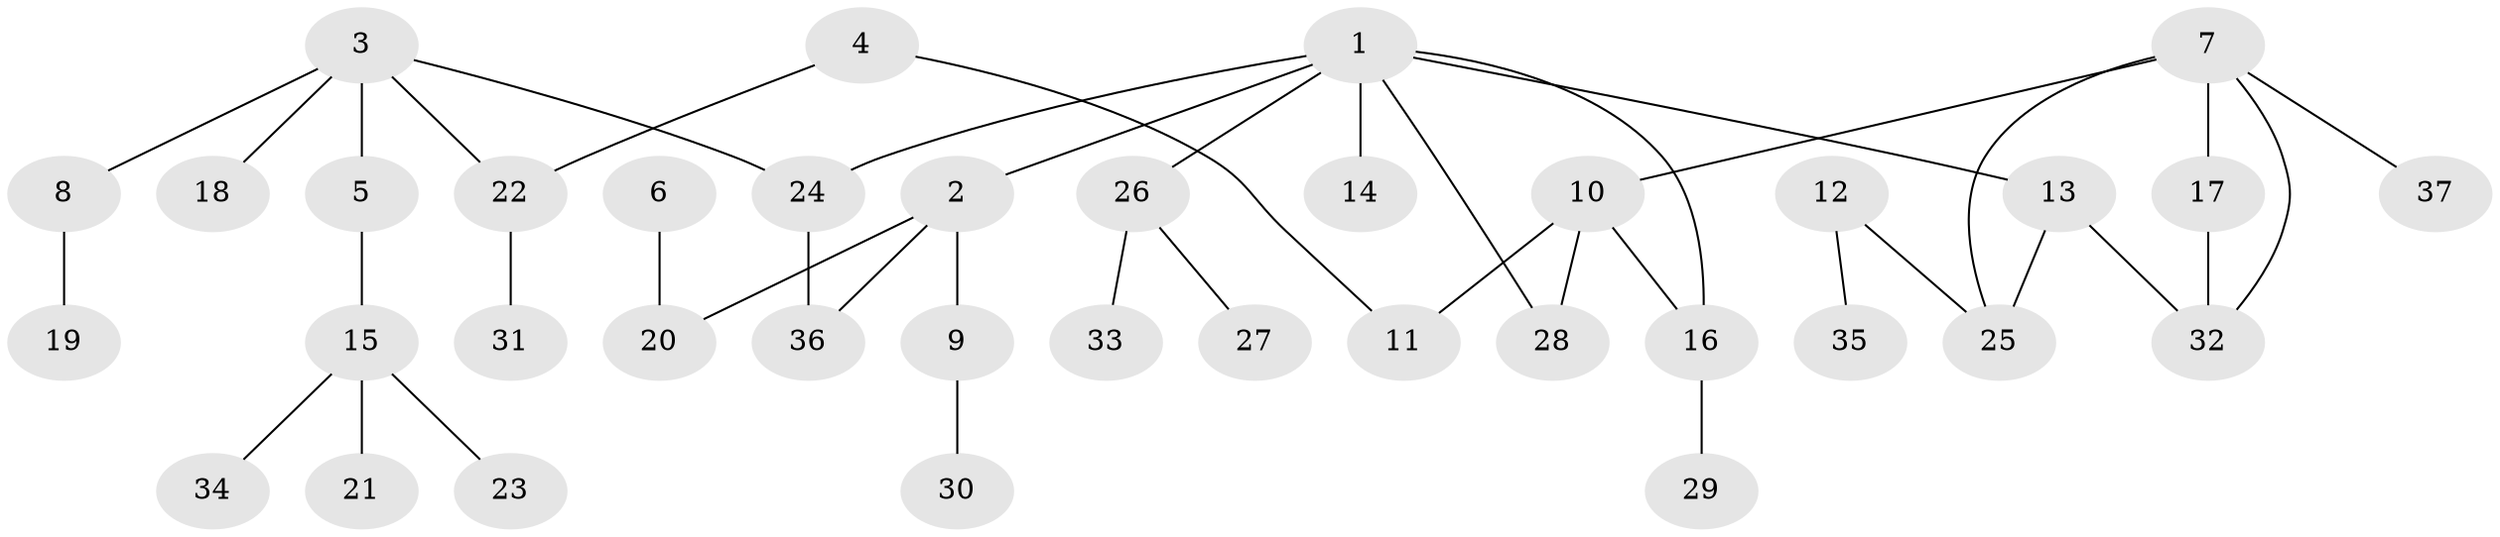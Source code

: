 // original degree distribution, {3: 0.0821917808219178, 7: 0.0136986301369863, 5: 0.0821917808219178, 4: 0.0958904109589041, 1: 0.4520547945205479, 2: 0.273972602739726}
// Generated by graph-tools (version 1.1) at 2025/00/03/09/25 03:00:58]
// undirected, 37 vertices, 42 edges
graph export_dot {
graph [start="1"]
  node [color=gray90,style=filled];
  1;
  2;
  3;
  4;
  5;
  6;
  7;
  8;
  9;
  10;
  11;
  12;
  13;
  14;
  15;
  16;
  17;
  18;
  19;
  20;
  21;
  22;
  23;
  24;
  25;
  26;
  27;
  28;
  29;
  30;
  31;
  32;
  33;
  34;
  35;
  36;
  37;
  1 -- 2 [weight=1.0];
  1 -- 13 [weight=1.0];
  1 -- 14 [weight=1.0];
  1 -- 16 [weight=1.0];
  1 -- 24 [weight=1.0];
  1 -- 26 [weight=1.0];
  1 -- 28 [weight=1.0];
  2 -- 9 [weight=1.0];
  2 -- 20 [weight=1.0];
  2 -- 36 [weight=1.0];
  3 -- 5 [weight=1.0];
  3 -- 8 [weight=1.0];
  3 -- 18 [weight=1.0];
  3 -- 22 [weight=1.0];
  3 -- 24 [weight=1.0];
  4 -- 11 [weight=1.0];
  4 -- 22 [weight=1.0];
  5 -- 15 [weight=1.0];
  6 -- 20 [weight=1.0];
  7 -- 10 [weight=1.0];
  7 -- 17 [weight=1.0];
  7 -- 25 [weight=1.0];
  7 -- 32 [weight=1.0];
  7 -- 37 [weight=1.0];
  8 -- 19 [weight=1.0];
  9 -- 30 [weight=1.0];
  10 -- 11 [weight=1.0];
  10 -- 16 [weight=1.0];
  10 -- 28 [weight=1.0];
  12 -- 25 [weight=1.0];
  12 -- 35 [weight=1.0];
  13 -- 25 [weight=1.0];
  13 -- 32 [weight=1.0];
  15 -- 21 [weight=1.0];
  15 -- 23 [weight=1.0];
  15 -- 34 [weight=1.0];
  16 -- 29 [weight=1.0];
  17 -- 32 [weight=1.0];
  22 -- 31 [weight=1.0];
  24 -- 36 [weight=1.0];
  26 -- 27 [weight=1.0];
  26 -- 33 [weight=1.0];
}

